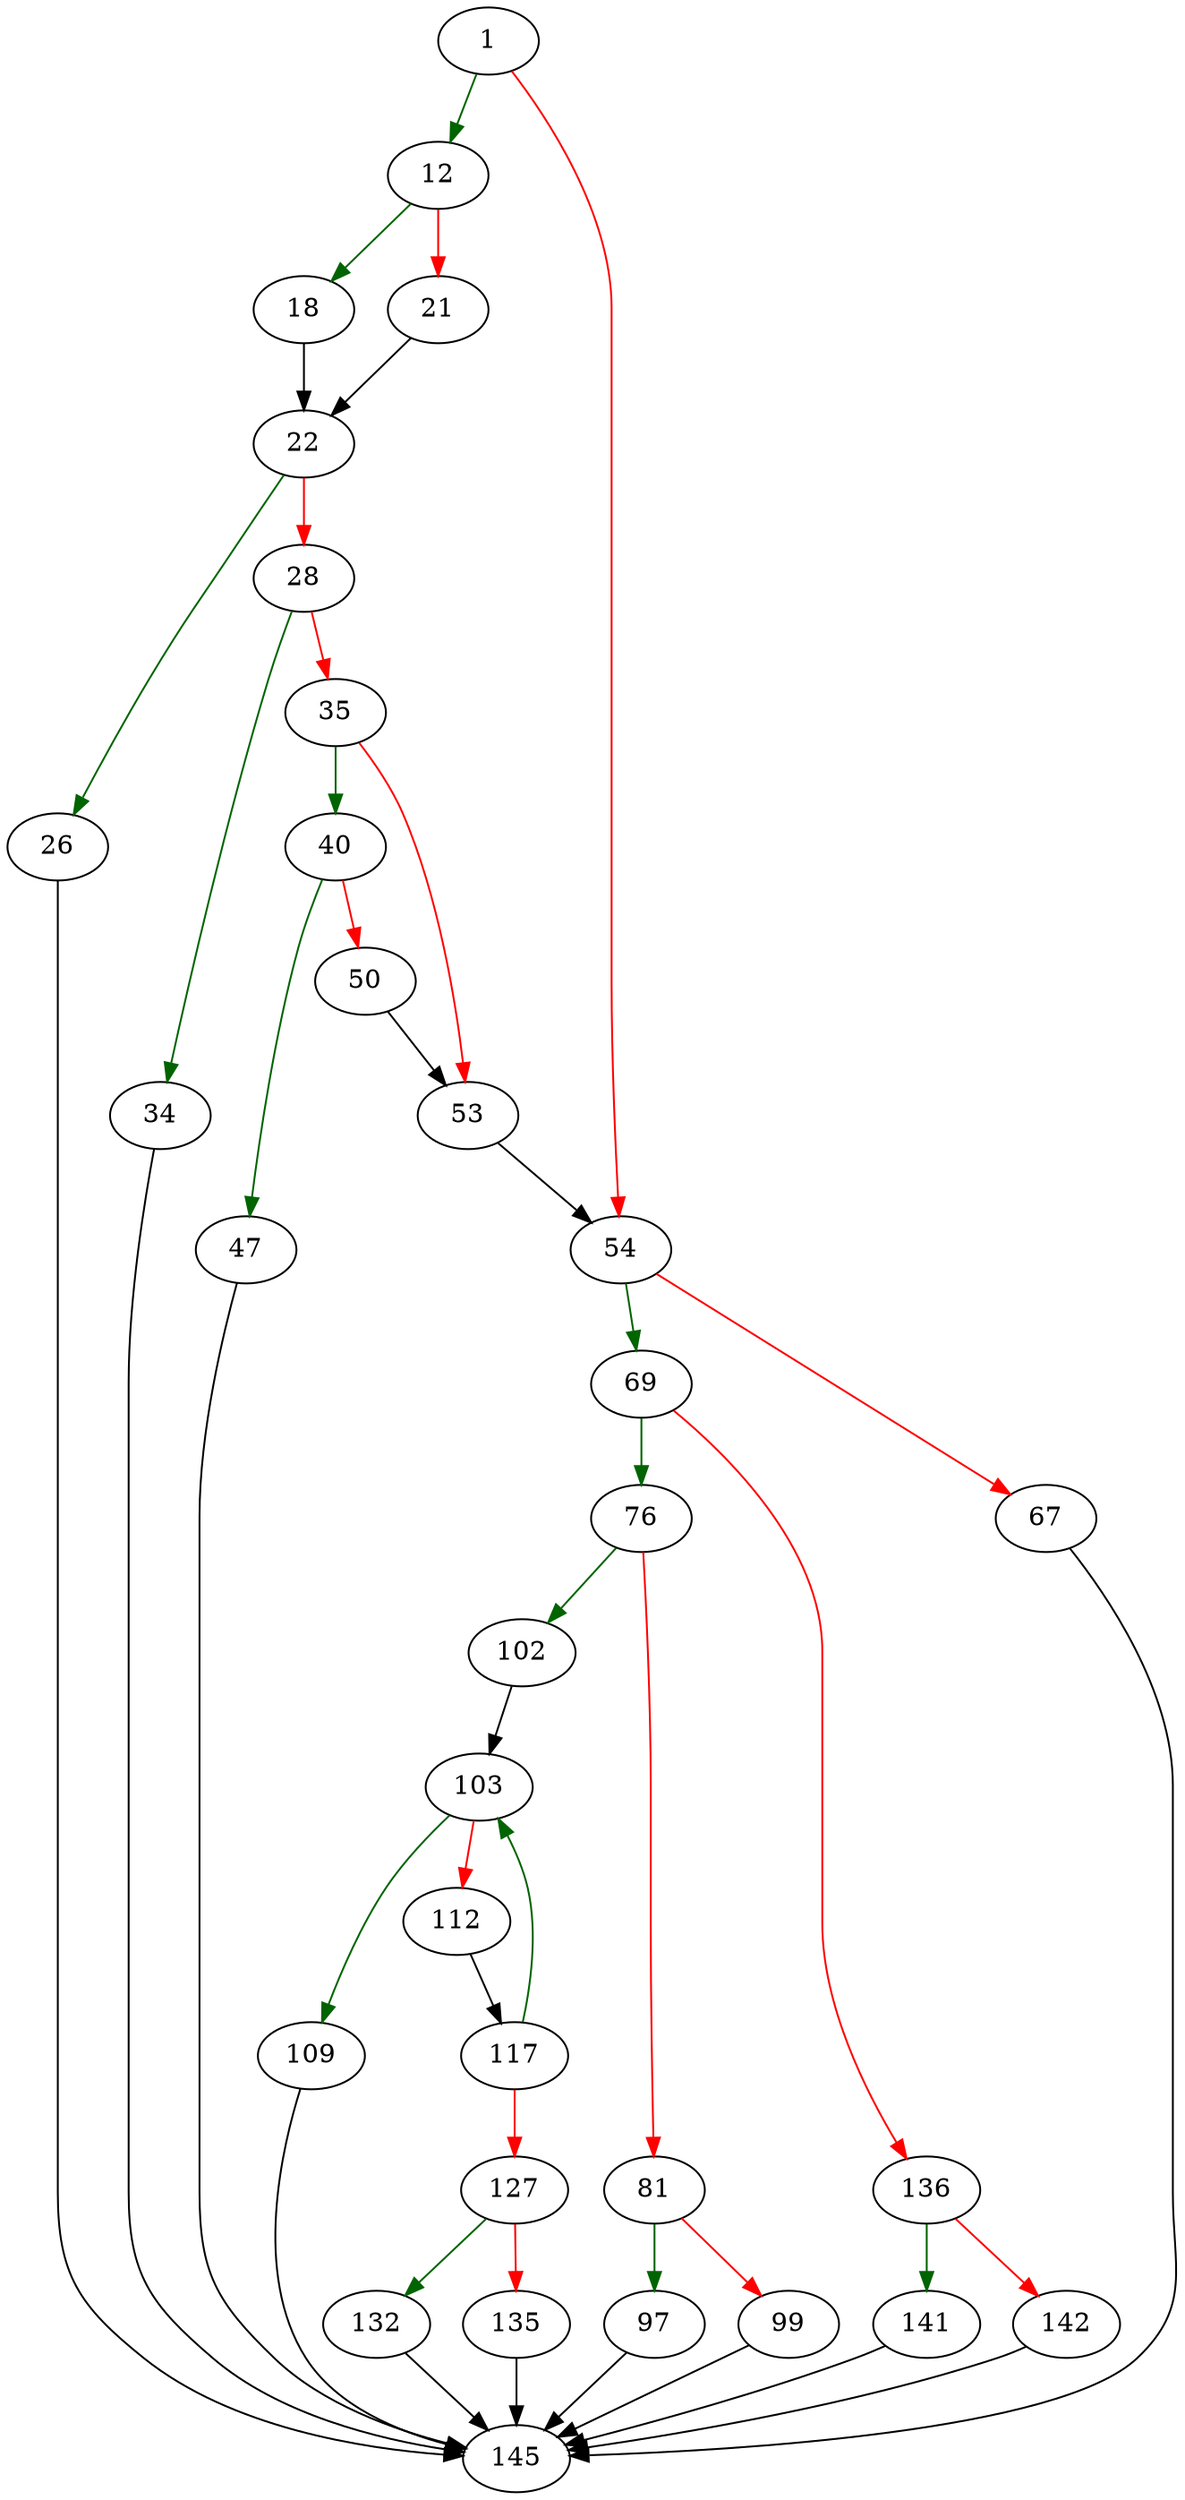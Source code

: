 strict digraph "btreeNext" {
	// Node definitions.
	1 [entry=true];
	12;
	54;
	18;
	21;
	22;
	26;
	28;
	145;
	34;
	35;
	40;
	53;
	47;
	50;
	69;
	67;
	76;
	136;
	102;
	81;
	97;
	99;
	103;
	109;
	112;
	117;
	127;
	132;
	135;
	141;
	142;

	// Edge definitions.
	1 -> 12 [
		color=darkgreen
		cond=true
	];
	1 -> 54 [
		color=red
		cond=false
	];
	12 -> 18 [
		color=darkgreen
		cond=true
	];
	12 -> 21 [
		color=red
		cond=false
	];
	54 -> 69 [
		color=darkgreen
		cond=true
	];
	54 -> 67 [
		color=red
		cond=false
	];
	18 -> 22;
	21 -> 22;
	22 -> 26 [
		color=darkgreen
		cond=true
	];
	22 -> 28 [
		color=red
		cond=false
	];
	26 -> 145;
	28 -> 34 [
		color=darkgreen
		cond=true
	];
	28 -> 35 [
		color=red
		cond=false
	];
	34 -> 145;
	35 -> 40 [
		color=darkgreen
		cond=true
	];
	35 -> 53 [
		color=red
		cond=false
	];
	40 -> 47 [
		color=darkgreen
		cond=true
	];
	40 -> 50 [
		color=red
		cond=false
	];
	53 -> 54;
	47 -> 145;
	50 -> 53;
	69 -> 76 [
		color=darkgreen
		cond=true
	];
	69 -> 136 [
		color=red
		cond=false
	];
	67 -> 145;
	76 -> 102 [
		color=darkgreen
		cond=true
	];
	76 -> 81 [
		color=red
		cond=false
	];
	136 -> 141 [
		color=darkgreen
		cond=true
	];
	136 -> 142 [
		color=red
		cond=false
	];
	102 -> 103;
	81 -> 97 [
		color=darkgreen
		cond=true
	];
	81 -> 99 [
		color=red
		cond=false
	];
	97 -> 145;
	99 -> 145;
	103 -> 109 [
		color=darkgreen
		cond=true
	];
	103 -> 112 [
		color=red
		cond=false
	];
	109 -> 145;
	112 -> 117;
	117 -> 103 [
		color=darkgreen
		cond=true
	];
	117 -> 127 [
		color=red
		cond=false
	];
	127 -> 132 [
		color=darkgreen
		cond=true
	];
	127 -> 135 [
		color=red
		cond=false
	];
	132 -> 145;
	135 -> 145;
	141 -> 145;
	142 -> 145;
}